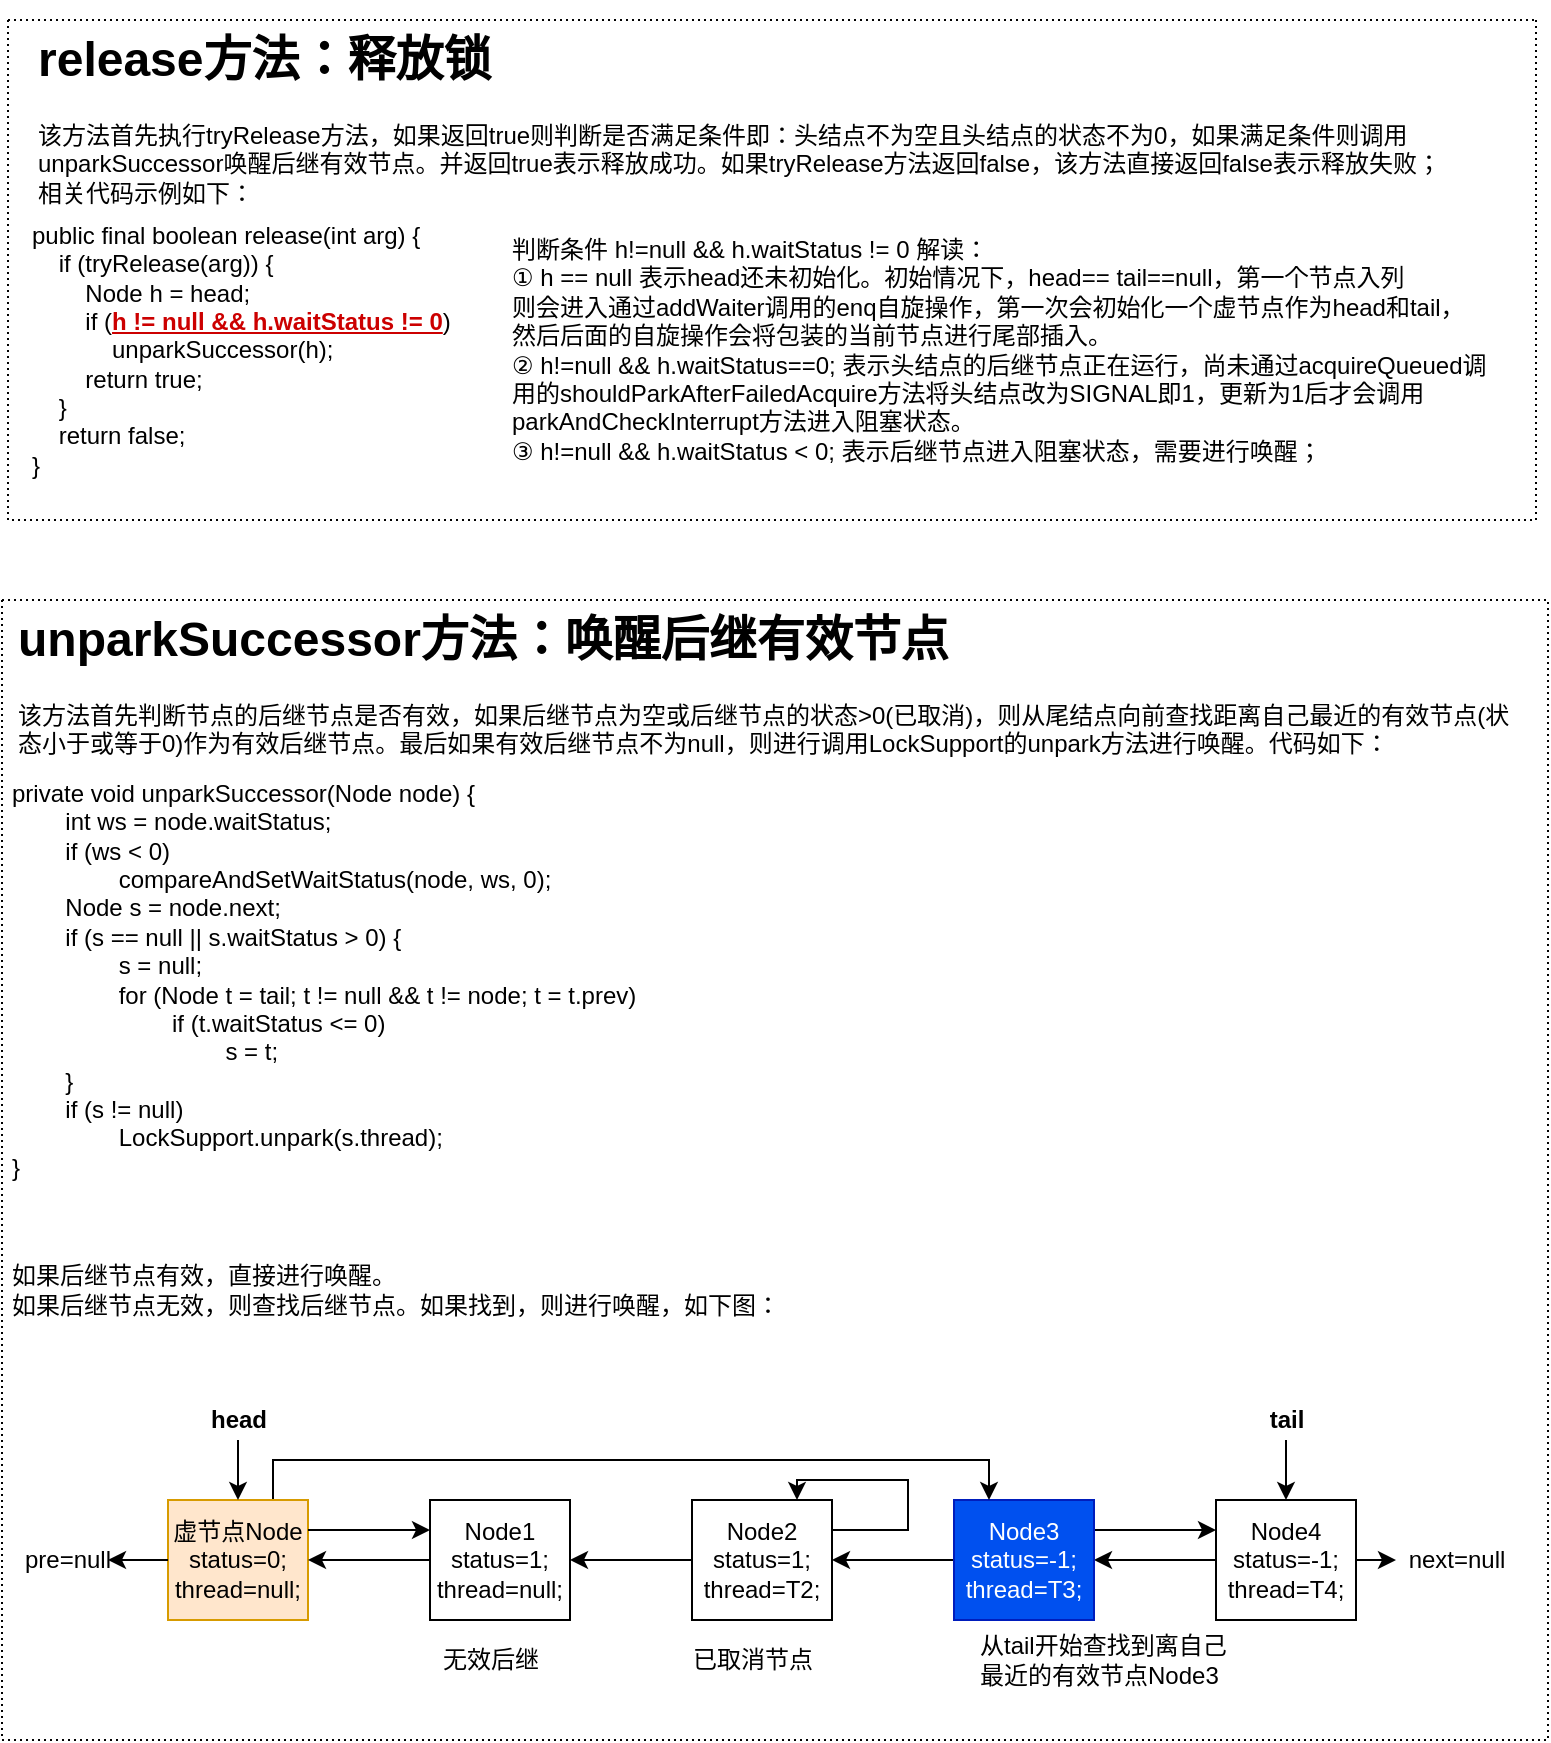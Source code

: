<mxfile version="14.9.6" type="device"><diagram id="M71CRog8ok_CmQ9TaoNf" name="第 1 页"><mxGraphModel dx="1088" dy="880" grid="1" gridSize="10" guides="1" tooltips="1" connect="1" arrows="1" fold="1" page="1" pageScale="1" pageWidth="827" pageHeight="1169" math="0" shadow="0"><root><mxCell id="0"/><mxCell id="1" parent="0"/><mxCell id="nbwiVAfz1waB1YwQMT2b-1" value="&lt;h1&gt;release方法：释放锁&lt;/h1&gt;&lt;p&gt;该方法首先执行tryRelease方法，如果返回true则判断是否满足条件即：头结点不为空且头结点的状态不为0，如果满足条件则调用unparkSuccessor唤醒后继有效节点。并返回true表示释放成功。如果tryRelease方法返回false，该方法直接返回false表示释放失败；相关代码示例如下：&lt;/p&gt;&lt;p&gt;&lt;br&gt;&lt;/p&gt;" style="text;html=1;strokeColor=none;fillColor=none;spacing=5;spacingTop=-20;whiteSpace=wrap;overflow=hidden;rounded=0;" parent="1" vertex="1"><mxGeometry x="40" y="20" width="710" height="100" as="geometry"/></mxCell><mxCell id="SRFPg1XtM5txP2v3j9kk-2" value="&lt;div&gt;public final boolean release(int arg) {&lt;/div&gt;&lt;div&gt;&lt;span&gt;&lt;/span&gt;&amp;nbsp; &amp;nbsp; if (tryRelease(arg)) {&lt;/div&gt;&amp;nbsp; &amp;nbsp; &amp;nbsp; &amp;nbsp; Node h = head;&lt;br&gt;&amp;nbsp; &amp;nbsp; &amp;nbsp; &amp;nbsp; if (&lt;font color=&quot;#cc0000&quot;&gt;&lt;b&gt;&lt;u&gt;h != null &amp;amp;&amp;amp; h.waitStatus != 0&lt;/u&gt;&lt;/b&gt;&lt;/font&gt;)&lt;br&gt;&amp;nbsp; &amp;nbsp; &amp;nbsp; &amp;nbsp; &amp;nbsp; &amp;nbsp; unparkSuccessor(h);&lt;br&gt;&lt;div&gt;&amp;nbsp; &amp;nbsp; &amp;nbsp; &amp;nbsp; return true;&lt;/div&gt;&lt;div&gt;&lt;span&gt;&lt;/span&gt;&amp;nbsp; &amp;nbsp; }&lt;/div&gt;&lt;div&gt;&lt;span&gt;&lt;/span&gt;&amp;nbsp; &amp;nbsp; return false;&lt;/div&gt;&lt;div&gt;}&lt;/div&gt;" style="text;html=1;align=left;verticalAlign=middle;resizable=0;points=[];autosize=1;strokeColor=none;" vertex="1" parent="1"><mxGeometry x="40" y="120" width="230" height="130" as="geometry"/></mxCell><mxCell id="SRFPg1XtM5txP2v3j9kk-3" value="&lt;span&gt;判断条件 h!=null &amp;amp;&amp;amp; h.waitStatus != 0 解读：&lt;br&gt;① h == null 表示head还未初始化。初始情况下，head== tail==null，第一个节点入列&lt;br&gt;则会进入通过addWaiter调用的enq自旋操作，第一次会初始化一个虚节点作为head和tail，&lt;br&gt;然后后面的自旋操作会将包装的当前节点进行尾部插入。&lt;br&gt;② h!=null &amp;amp;&amp;amp; h.waitStatus==0; 表示头结点的后继节点正在运行，尚未通过acquireQueued调&lt;br&gt;用的shouldParkAfterFailedAcquire方法将头结点改为SIGNAL即1，更新为1后才会调用&lt;br&gt;parkAndCheckInterrupt方法进入阻塞状态。&lt;br&gt;③ h!=null &amp;amp;&amp;amp; h.waitStatus &amp;lt; 0; 表示后继节点进入阻塞状态，需要进行唤醒；&lt;br&gt;&lt;/span&gt;" style="text;html=1;align=left;verticalAlign=middle;resizable=0;points=[];autosize=1;strokeColor=none;" vertex="1" parent="1"><mxGeometry x="280" y="130" width="500" height="110" as="geometry"/></mxCell><mxCell id="SRFPg1XtM5txP2v3j9kk-6" value="" style="swimlane;startSize=0;dashed=1;dashPattern=1 2;" vertex="1" parent="1"><mxGeometry x="30" y="20" width="764" height="250" as="geometry"><mxRectangle x="34" y="20" width="50" height="40" as="alternateBounds"/></mxGeometry></mxCell><mxCell id="SRFPg1XtM5txP2v3j9kk-7" value="&lt;h1&gt;unparkSuccessor方法：唤醒后继有效节点&lt;/h1&gt;&lt;p&gt;该方法首先判断节点的后继节点是否有效，如果后继节点为空或后继节点的状态&amp;gt;0(已取消)，则从尾结点向前查找距离自己最近的有效节点(状态小于或等于0)作为有效后继节点。最后如果有效后继节点不为null，则进行调用LockSupport的unpark方法进行唤醒。代码如下：&lt;/p&gt;&lt;p&gt;&lt;br&gt;&lt;/p&gt;" style="text;html=1;strokeColor=none;fillColor=none;spacing=5;spacingTop=-20;whiteSpace=wrap;overflow=hidden;rounded=0;dashed=1;dashPattern=1 2;" vertex="1" parent="1"><mxGeometry x="30" y="310" width="760" height="90" as="geometry"/></mxCell><mxCell id="SRFPg1XtM5txP2v3j9kk-8" value="&lt;div&gt;private void unparkSuccessor(Node node) {&lt;/div&gt;&lt;div&gt;&lt;span&gt;&#9;&lt;/span&gt;&lt;span style=&quot;white-space: pre&quot;&gt;&#9;&lt;/span&gt;int ws = node.waitStatus;&lt;/div&gt;&lt;div&gt;&lt;span&gt;&#9;&lt;/span&gt;&lt;span style=&quot;white-space: pre&quot;&gt;&#9;&lt;/span&gt;if (ws &amp;lt; 0)&lt;/div&gt;&lt;div&gt;&lt;span&gt;&#9;&#9;&lt;/span&gt;&lt;span style=&quot;white-space: pre&quot;&gt;&#9;&lt;/span&gt;&lt;span style=&quot;white-space: pre&quot;&gt;&#9;&lt;/span&gt;compareAndSetWaitStatus(node, ws, 0);&lt;/div&gt;&lt;div&gt;&lt;span&gt;&#9;&lt;/span&gt;&lt;span style=&quot;white-space: pre&quot;&gt;&#9;&lt;/span&gt;Node s = node.next;&lt;/div&gt;&lt;div&gt;&lt;span&gt;&#9;&lt;/span&gt;&lt;span style=&quot;white-space: pre&quot;&gt;&#9;&lt;/span&gt;if (s == null || s.waitStatus &amp;gt; 0) {&lt;/div&gt;&lt;div&gt;&lt;span&gt;&#9;&#9;&lt;/span&gt;&lt;span style=&quot;white-space: pre&quot;&gt;&#9;&lt;/span&gt;&lt;span style=&quot;white-space: pre&quot;&gt;&#9;&lt;/span&gt;s = null;&lt;/div&gt;&lt;div&gt;&lt;span&gt;&#9;&#9;&lt;/span&gt;&lt;span style=&quot;white-space: pre&quot;&gt;&#9;&lt;span style=&quot;white-space: pre&quot;&gt;&#9;&lt;/span&gt;&lt;/span&gt;for (Node t = tail; t != null &amp;amp;&amp;amp; t != node; t = t.prev)&lt;/div&gt;&lt;div&gt;&lt;span&gt;&#9;&#9;&#9;&lt;/span&gt;&lt;span style=&quot;white-space: pre&quot;&gt;&#9;&lt;/span&gt;&lt;span style=&quot;white-space: pre&quot;&gt;&#9;&lt;span style=&quot;white-space: pre&quot;&gt;&#9;&lt;/span&gt;&lt;/span&gt;if (t.waitStatus &amp;lt;= 0)&lt;/div&gt;&lt;div&gt;&lt;span&gt;&#9;&#9;&#9;&#9;&lt;/span&gt;&lt;span style=&quot;white-space: pre&quot;&gt;&#9;&lt;/span&gt;&lt;span style=&quot;white-space: pre&quot;&gt;&#9;&lt;/span&gt;&lt;span style=&quot;white-space: pre&quot;&gt;&#9;&lt;span style=&quot;white-space: pre&quot;&gt;&#9;&lt;/span&gt;&lt;/span&gt;s = t;&lt;/div&gt;&lt;div&gt;&lt;span&gt;&#9;&lt;/span&gt;&lt;span style=&quot;white-space: pre&quot;&gt;&#9;&lt;/span&gt;}&lt;/div&gt;&lt;div&gt;&lt;span&gt;&#9;&lt;/span&gt;&lt;span style=&quot;white-space: pre&quot;&gt;&#9;&lt;/span&gt;if (s != null)&lt;/div&gt;&lt;div&gt;&lt;span&gt;&#9;&#9;&lt;/span&gt;&lt;span style=&quot;white-space: pre&quot;&gt;&#9;&lt;/span&gt;&lt;span style=&quot;white-space: pre&quot;&gt;&#9;&lt;/span&gt;LockSupport.unpark(s.thread);&lt;/div&gt;&lt;div&gt;}&lt;/div&gt;" style="text;html=1;align=left;verticalAlign=middle;resizable=0;points=[];autosize=1;strokeColor=none;" vertex="1" parent="1"><mxGeometry x="30" y="400" width="330" height="200" as="geometry"/></mxCell><mxCell id="SRFPg1XtM5txP2v3j9kk-9" value="如果后继节点有效，直接进行唤醒。&lt;br&gt;&lt;div&gt;&lt;span&gt;如果后继节点无效，则查找后继节点。如果找到，则进行唤醒，如下图：&lt;/span&gt;&lt;/div&gt;" style="text;html=1;align=left;verticalAlign=middle;resizable=0;points=[];autosize=1;strokeColor=none;" vertex="1" parent="1"><mxGeometry x="30" y="640" width="400" height="30" as="geometry"/></mxCell><mxCell id="SRFPg1XtM5txP2v3j9kk-10" style="edgeStyle=orthogonalEdgeStyle;curved=0;rounded=1;sketch=0;orthogonalLoop=1;jettySize=auto;html=1;entryX=0.5;entryY=0;entryDx=0;entryDy=0;" edge="1" parent="1" target="SRFPg1XtM5txP2v3j9kk-14"><mxGeometry relative="1" as="geometry"><mxPoint x="669" y="730" as="sourcePoint"/></mxGeometry></mxCell><mxCell id="SRFPg1XtM5txP2v3j9kk-11" value="&lt;b&gt;tail&lt;/b&gt;" style="text;html=1;align=center;verticalAlign=middle;resizable=0;points=[];autosize=1;strokeColor=none;" vertex="1" parent="1"><mxGeometry x="654" y="710" width="30" height="20" as="geometry"/></mxCell><mxCell id="SRFPg1XtM5txP2v3j9kk-12" value="" style="edgeStyle=orthogonalEdgeStyle;curved=0;rounded=1;sketch=0;orthogonalLoop=1;jettySize=auto;html=1;" edge="1" parent="1" source="SRFPg1XtM5txP2v3j9kk-14" target="SRFPg1XtM5txP2v3j9kk-15"><mxGeometry relative="1" as="geometry"/></mxCell><mxCell id="SRFPg1XtM5txP2v3j9kk-13" style="edgeStyle=orthogonalEdgeStyle;curved=0;rounded=1;sketch=0;orthogonalLoop=1;jettySize=auto;html=1;" edge="1" parent="1" source="SRFPg1XtM5txP2v3j9kk-14"><mxGeometry relative="1" as="geometry"><mxPoint x="573" y="790" as="targetPoint"/></mxGeometry></mxCell><mxCell id="SRFPg1XtM5txP2v3j9kk-14" value="Node4&lt;br&gt;status=-1;&lt;br&gt;thread=T4;" style="rounded=0;whiteSpace=wrap;html=1;sketch=0;" vertex="1" parent="1"><mxGeometry x="634" y="760" width="70" height="60" as="geometry"/></mxCell><mxCell id="SRFPg1XtM5txP2v3j9kk-15" value="next=null" style="text;html=1;align=center;verticalAlign=middle;resizable=0;points=[];autosize=1;strokeColor=none;" vertex="1" parent="1"><mxGeometry x="724" y="780" width="60" height="20" as="geometry"/></mxCell><mxCell id="SRFPg1XtM5txP2v3j9kk-16" value="" style="endArrow=classic;html=1;entryX=0;entryY=0.25;entryDx=0;entryDy=0;exitX=1;exitY=0.25;exitDx=0;exitDy=0;" edge="1" parent="1" target="SRFPg1XtM5txP2v3j9kk-14"><mxGeometry width="50" height="50" relative="1" as="geometry"><mxPoint x="573" y="775" as="sourcePoint"/><mxPoint x="496" y="640" as="targetPoint"/></mxGeometry></mxCell><mxCell id="SRFPg1XtM5txP2v3j9kk-17" value="Node1&lt;br&gt;status=1;&lt;br&gt;thread=null;" style="rounded=0;whiteSpace=wrap;html=1;sketch=0;" vertex="1" parent="1"><mxGeometry x="241" y="760" width="70" height="60" as="geometry"/></mxCell><mxCell id="SRFPg1XtM5txP2v3j9kk-18" style="edgeStyle=orthogonalEdgeStyle;curved=0;rounded=1;sketch=0;orthogonalLoop=1;jettySize=auto;html=1;" edge="1" parent="1" source="SRFPg1XtM5txP2v3j9kk-19"><mxGeometry relative="1" as="geometry"><mxPoint x="311" y="790" as="targetPoint"/></mxGeometry></mxCell><mxCell id="SRFPg1XtM5txP2v3j9kk-19" value="Node2&lt;br&gt;status=1;&lt;br&gt;thread=T2;" style="rounded=0;whiteSpace=wrap;html=1;sketch=0;" vertex="1" parent="1"><mxGeometry x="372" y="760" width="70" height="60" as="geometry"/></mxCell><mxCell id="SRFPg1XtM5txP2v3j9kk-21" style="edgeStyle=orthogonalEdgeStyle;curved=0;rounded=1;sketch=0;orthogonalLoop=1;jettySize=auto;html=1;" edge="1" parent="1" source="SRFPg1XtM5txP2v3j9kk-22"><mxGeometry relative="1" as="geometry"><mxPoint x="442" y="790" as="targetPoint"/></mxGeometry></mxCell><mxCell id="SRFPg1XtM5txP2v3j9kk-22" value="Node3&lt;br&gt;status=-1;&lt;br&gt;thread=T3;" style="rounded=0;whiteSpace=wrap;html=1;sketch=0;fillColor=#0050ef;strokeColor=#001DBC;fontColor=#ffffff;" vertex="1" parent="1"><mxGeometry x="503" y="760" width="70" height="60" as="geometry"/></mxCell><mxCell id="SRFPg1XtM5txP2v3j9kk-33" style="edgeStyle=orthogonalEdgeStyle;rounded=0;orthogonalLoop=1;jettySize=auto;html=1;exitX=0.75;exitY=0;exitDx=0;exitDy=0;entryX=0.25;entryY=0;entryDx=0;entryDy=0;" edge="1" parent="1" source="SRFPg1XtM5txP2v3j9kk-24" target="SRFPg1XtM5txP2v3j9kk-22"><mxGeometry relative="1" as="geometry"/></mxCell><mxCell id="SRFPg1XtM5txP2v3j9kk-24" value="虚节点Node&lt;br&gt;status=0;&lt;br&gt;thread=null;" style="rounded=0;whiteSpace=wrap;html=1;sketch=0;fillColor=#ffe6cc;strokeColor=#d79b00;" vertex="1" parent="1"><mxGeometry x="110" y="760" width="70" height="60" as="geometry"/></mxCell><mxCell id="SRFPg1XtM5txP2v3j9kk-25" value="" style="edgeStyle=orthogonalEdgeStyle;curved=0;rounded=1;sketch=0;orthogonalLoop=1;jettySize=auto;html=1;" edge="1" parent="1" source="SRFPg1XtM5txP2v3j9kk-26" target="SRFPg1XtM5txP2v3j9kk-24"><mxGeometry relative="1" as="geometry"/></mxCell><mxCell id="SRFPg1XtM5txP2v3j9kk-26" value="&lt;b&gt;head&lt;/b&gt;" style="text;html=1;align=center;verticalAlign=middle;resizable=0;points=[];autosize=1;strokeColor=none;" vertex="1" parent="1"><mxGeometry x="125" y="710" width="40" height="20" as="geometry"/></mxCell><mxCell id="SRFPg1XtM5txP2v3j9kk-27" value="pre=null" style="text;html=1;strokeColor=none;fillColor=none;align=center;verticalAlign=middle;whiteSpace=wrap;rounded=0;sketch=0;" vertex="1" parent="1"><mxGeometry x="40" y="780" width="40" height="20" as="geometry"/></mxCell><mxCell id="SRFPg1XtM5txP2v3j9kk-28" style="edgeStyle=orthogonalEdgeStyle;curved=0;rounded=1;sketch=0;orthogonalLoop=1;jettySize=auto;html=1;" edge="1" parent="1" source="SRFPg1XtM5txP2v3j9kk-24" target="SRFPg1XtM5txP2v3j9kk-27"><mxGeometry relative="1" as="geometry"><mxPoint x="-167" y="-140" as="targetPoint"/></mxGeometry></mxCell><mxCell id="SRFPg1XtM5txP2v3j9kk-29" style="edgeStyle=orthogonalEdgeStyle;curved=0;rounded=1;sketch=0;orthogonalLoop=1;jettySize=auto;html=1;" edge="1" parent="1"><mxGeometry relative="1" as="geometry"><mxPoint x="241" y="790" as="sourcePoint"/><mxPoint x="180" y="790" as="targetPoint"/></mxGeometry></mxCell><mxCell id="SRFPg1XtM5txP2v3j9kk-30" value="" style="endArrow=classic;html=1;entryX=0;entryY=0.25;entryDx=0;entryDy=0;exitX=1;exitY=0.25;exitDx=0;exitDy=0;" edge="1" parent="1"><mxGeometry width="50" height="50" relative="1" as="geometry"><mxPoint x="180" y="775" as="sourcePoint"/><mxPoint x="241" y="775" as="targetPoint"/></mxGeometry></mxCell><mxCell id="SRFPg1XtM5txP2v3j9kk-31" value="无效后继" style="text;html=1;align=center;verticalAlign=middle;resizable=0;points=[];autosize=1;strokeColor=none;" vertex="1" parent="1"><mxGeometry x="241" y="830" width="60" height="20" as="geometry"/></mxCell><mxCell id="SRFPg1XtM5txP2v3j9kk-32" value="已取消节点" style="text;html=1;align=center;verticalAlign=middle;resizable=0;points=[];autosize=1;strokeColor=none;" vertex="1" parent="1"><mxGeometry x="362" y="830" width="80" height="20" as="geometry"/></mxCell><mxCell id="SRFPg1XtM5txP2v3j9kk-34" style="edgeStyle=orthogonalEdgeStyle;rounded=0;orthogonalLoop=1;jettySize=auto;html=1;exitX=1;exitY=0.25;exitDx=0;exitDy=0;entryX=0.75;entryY=0;entryDx=0;entryDy=0;" edge="1" parent="1" source="SRFPg1XtM5txP2v3j9kk-19" target="SRFPg1XtM5txP2v3j9kk-19"><mxGeometry relative="1" as="geometry"><Array as="points"><mxPoint x="480" y="775"/><mxPoint x="480" y="750"/><mxPoint x="425" y="750"/></Array></mxGeometry></mxCell><mxCell id="SRFPg1XtM5txP2v3j9kk-35" value="从tail开始查找到离自己&lt;br&gt;最近的有效节点Node3" style="text;html=1;align=left;verticalAlign=middle;resizable=0;points=[];autosize=1;strokeColor=none;" vertex="1" parent="1"><mxGeometry x="514" y="825" width="140" height="30" as="geometry"/></mxCell><mxCell id="SRFPg1XtM5txP2v3j9kk-36" value="" style="swimlane;startSize=0;dashed=1;dashPattern=1 2;" vertex="1" parent="1"><mxGeometry x="27" y="310" width="773" height="570" as="geometry"/></mxCell></root></mxGraphModel></diagram></mxfile>